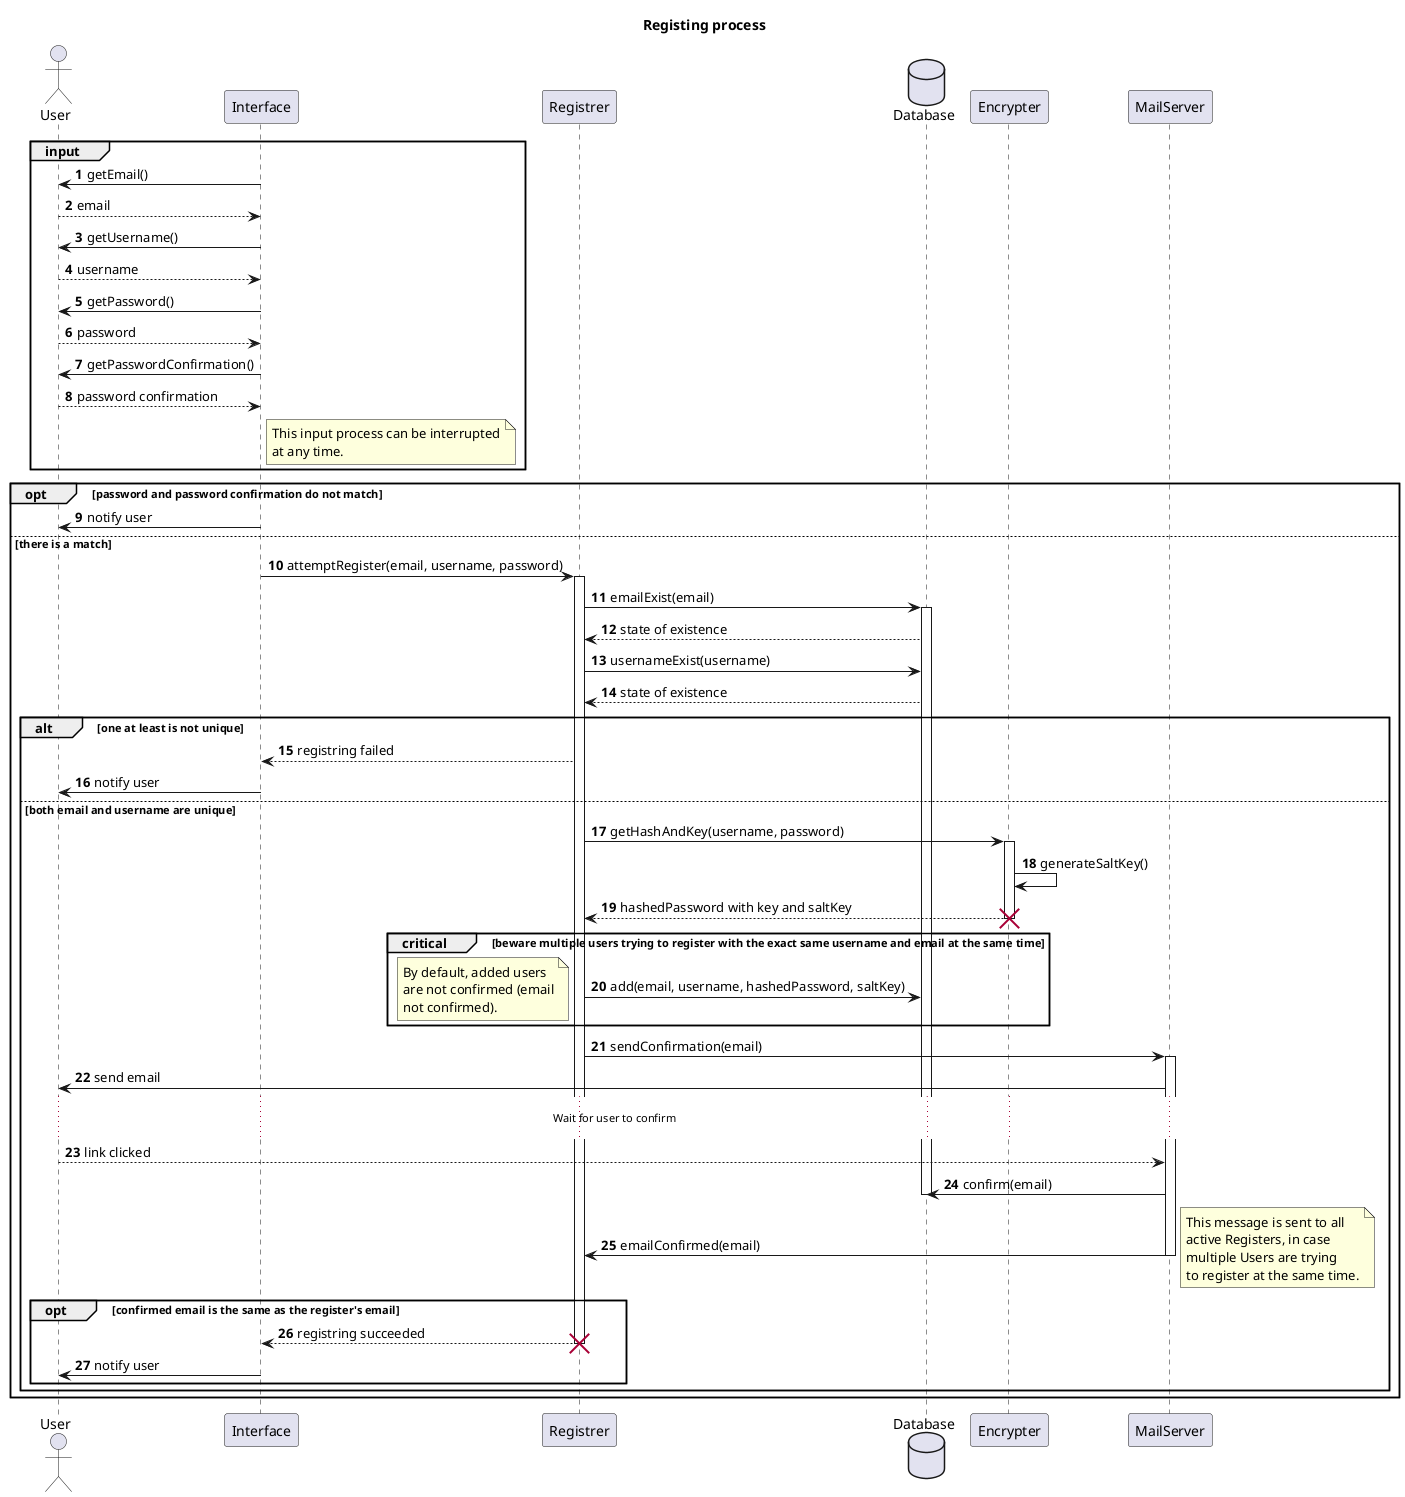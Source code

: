 @startuml Reg
title "Registing process"

actor User as U
participant Interface as I
participant Registrer as R
database Database as D
participant Encrypter as E
participant MailServer as MS


autonumber

group input
    I -> U : getEmail()
    U --> I : email

    I -> U : getUsername()
    U --> I : username

    I -> U : getPassword()
    U --> I : password

    I -> U : getPasswordConfirmation()
    U --> I : password confirmation
    note right of I
        This input process can be interrupted
        at any time.
    end note
end

opt password and password confirmation do not match
    I -> U : notify user
else there is a match


    I -> R : attemptRegister(email, username, password)
    activate R
    R -> D : emailExist(email)
    activate D
    D --> R : state of existence
    R -> D : usernameExist(username)
    D --> R : state of existence
    alt one at least is not unique
        R --> I : registring failed
        I -> U : notify user
    else both email and username are unique
        R -> E : getHashAndKey(username, password)
        activate E
        E -> E : generateSaltKey()
        E --> R : hashedPassword with key and saltKey
        destroy E
        critical beware multiple users trying to register with the exact same username and email at the same time
            R -> D : add(email, username, hashedPassword, saltKey)
            note left
                By default, added users
                are not confirmed (email
                not confirmed).
            end note
        end
        R -> MS : sendConfirmation(email)
        activate MS
        MS -> U : send email
        ...Wait for user to confirm...
        U --> MS : link clicked
        MS -> D : confirm(email)
        deactivate D
        MS -> R : emailConfirmed(email)
        deactivate MS
        note right
            This message is sent to all
            active Registers, in case
            multiple Users are trying
            to register at the same time.
        end note
        opt confirmed email is the same as the register's email
            R --> I : registring succeeded
            destroy R
            I -> U : notify user
        end


    end
end



@enduml
